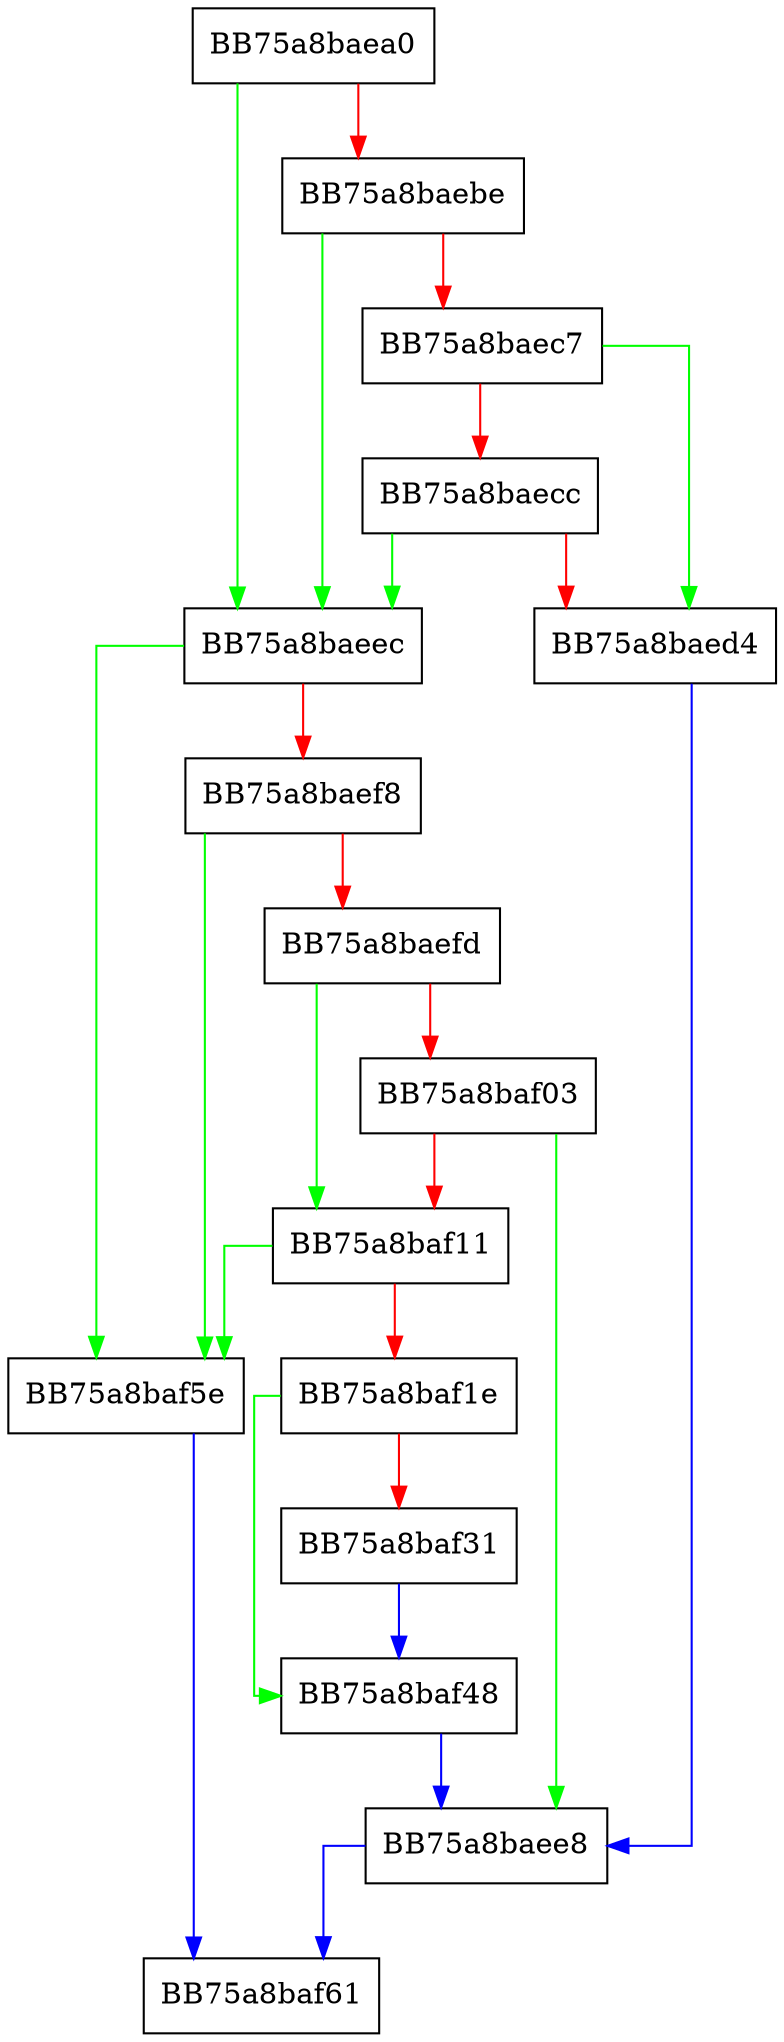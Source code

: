 digraph pbackfail {
  node [shape="box"];
  graph [splines=ortho];
  BB75a8baea0 -> BB75a8baeec [color="green"];
  BB75a8baea0 -> BB75a8baebe [color="red"];
  BB75a8baebe -> BB75a8baeec [color="green"];
  BB75a8baebe -> BB75a8baec7 [color="red"];
  BB75a8baec7 -> BB75a8baed4 [color="green"];
  BB75a8baec7 -> BB75a8baecc [color="red"];
  BB75a8baecc -> BB75a8baeec [color="green"];
  BB75a8baecc -> BB75a8baed4 [color="red"];
  BB75a8baed4 -> BB75a8baee8 [color="blue"];
  BB75a8baee8 -> BB75a8baf61 [color="blue"];
  BB75a8baeec -> BB75a8baf5e [color="green"];
  BB75a8baeec -> BB75a8baef8 [color="red"];
  BB75a8baef8 -> BB75a8baf5e [color="green"];
  BB75a8baef8 -> BB75a8baefd [color="red"];
  BB75a8baefd -> BB75a8baf11 [color="green"];
  BB75a8baefd -> BB75a8baf03 [color="red"];
  BB75a8baf03 -> BB75a8baee8 [color="green"];
  BB75a8baf03 -> BB75a8baf11 [color="red"];
  BB75a8baf11 -> BB75a8baf5e [color="green"];
  BB75a8baf11 -> BB75a8baf1e [color="red"];
  BB75a8baf1e -> BB75a8baf48 [color="green"];
  BB75a8baf1e -> BB75a8baf31 [color="red"];
  BB75a8baf31 -> BB75a8baf48 [color="blue"];
  BB75a8baf48 -> BB75a8baee8 [color="blue"];
  BB75a8baf5e -> BB75a8baf61 [color="blue"];
}